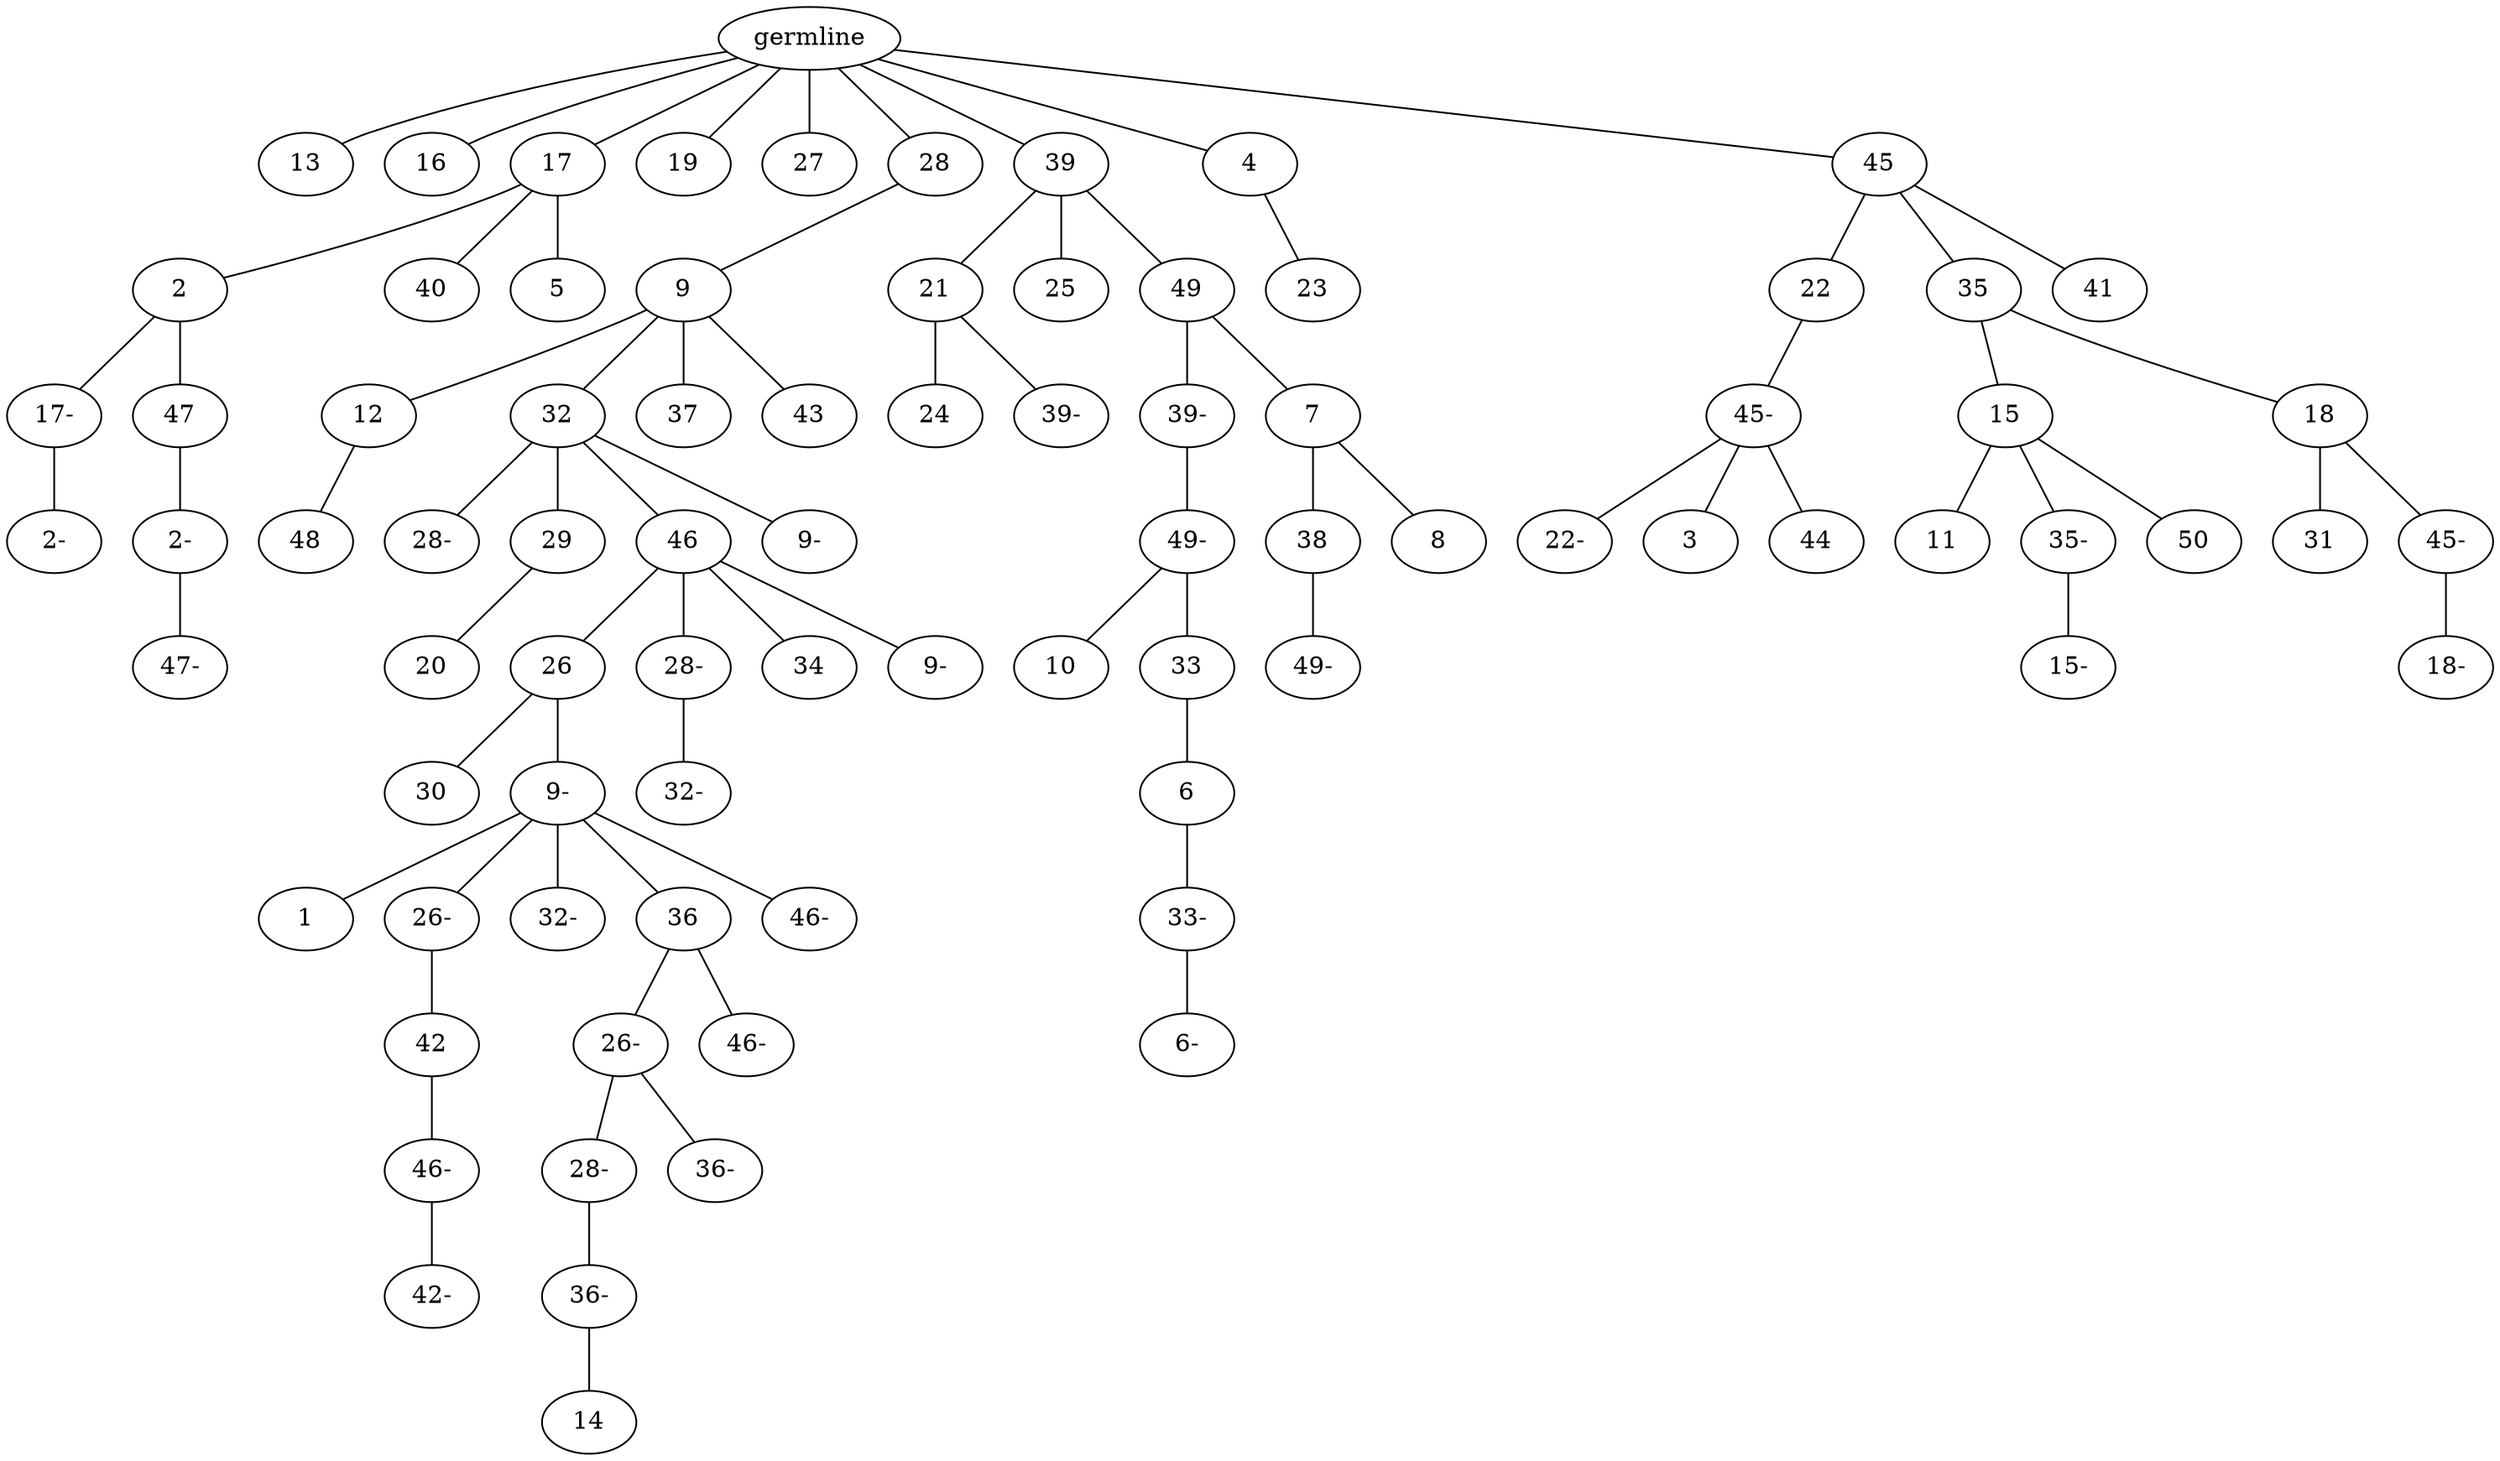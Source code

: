 graph tree {
    "140536472340320" [label="germline"];
    "140536462833120" [label="13"];
    "140536472349232" [label="16"];
    "140536472348704" [label="17"];
    "140536472349616" [label="2"];
    "140536472350288" [label="17-"];
    "140536472350624" [label="2-"];
    "140536472350048" [label="47"];
    "140536467095904" [label="2-"];
    "140536467097872" [label="47-"];
    "140536467097776" [label="40"];
    "140536472349808" [label="5"];
    "140536462832448" [label="19"];
    "140536462832304" [label="27"];
    "140536462832832" [label="28"];
    "140536462832496" [label="9"];
    "140536462833504" [label="12"];
    "140536463173376" [label="48"];
    "140536462834560" [label="32"];
    "140536462834176" [label="28-"];
    "140536462833744" [label="29"];
    "140536464920528" [label="20"];
    "140536462834608" [label="46"];
    "140536462834464" [label="26"];
    "140536462835040" [label="30"];
    "140536462835232" [label="9-"];
    "140536462835568" [label="1"];
    "140536462835616" [label="26-"];
    "140536472346928" [label="42"];
    "140536472347264" [label="46-"];
    "140536472347600" [label="42-"];
    "140536472347408" [label="32-"];
    "140536472347120" [label="36"];
    "140536472347840" [label="26-"];
    "140536472347696" [label="28-"];
    "140536472348272" [label="36-"];
    "140536472348608" [label="14"];
    "140536472348848" [label="36-"];
    "140536472349424" [label="46-"];
    "140536472349088" [label="46-"];
    "140536462834416" [label="28-"];
    "140536472348080" [label="32-"];
    "140536462835328" [label="34"];
    "140536472349136" [label="9-"];
    "140536462834368" [label="9-"];
    "140536462833792" [label="37"];
    "140536462835280" [label="43"];
    "140536462833984" [label="39"];
    "140536472349856" [label="21"];
    "140536472348800" [label="24"];
    "140536467097920" [label="39-"];
    "140536472348944" [label="25"];
    "140536467099264" [label="49"];
    "140536467096816" [label="39-"];
    "140536467098400" [label="49-"];
    "140536467097632" [label="10"];
    "140536467098592" [label="33"];
    "140536467096384" [label="6"];
    "140536467096576" [label="33-"];
    "140536467099024" [label="6-"];
    "140536467099552" [label="7"];
    "140536467096768" [label="38"];
    "140536467096048" [label="49-"];
    "140536467099504" [label="8"];
    "140536462832688" [label="4"];
    "140536467098976" [label="23"];
    "140536467096240" [label="45"];
    "140536467099072" [label="22"];
    "140536467096480" [label="45-"];
    "140536467099456" [label="22-"];
    "140536467098880" [label="3"];
    "140536467099408" [label="44"];
    "140536467098160" [label="35"];
    "140536475505424" [label="15"];
    "140536475504944" [label="11"];
    "140536475504800" [label="35-"];
    "140536475505184" [label="15-"];
    "140536475506144" [label="50"];
    "140536475506432" [label="18"];
    "140536475505856" [label="31"];
    "140536475505088" [label="45-"];
    "140536475505904" [label="18-"];
    "140536467096720" [label="41"];
    "140536472340320" -- "140536462833120";
    "140536472340320" -- "140536472349232";
    "140536472340320" -- "140536472348704";
    "140536472340320" -- "140536462832448";
    "140536472340320" -- "140536462832304";
    "140536472340320" -- "140536462832832";
    "140536472340320" -- "140536462833984";
    "140536472340320" -- "140536462832688";
    "140536472340320" -- "140536467096240";
    "140536472348704" -- "140536472349616";
    "140536472348704" -- "140536467097776";
    "140536472348704" -- "140536472349808";
    "140536472349616" -- "140536472350288";
    "140536472349616" -- "140536472350048";
    "140536472350288" -- "140536472350624";
    "140536472350048" -- "140536467095904";
    "140536467095904" -- "140536467097872";
    "140536462832832" -- "140536462832496";
    "140536462832496" -- "140536462833504";
    "140536462832496" -- "140536462834560";
    "140536462832496" -- "140536462833792";
    "140536462832496" -- "140536462835280";
    "140536462833504" -- "140536463173376";
    "140536462834560" -- "140536462834176";
    "140536462834560" -- "140536462833744";
    "140536462834560" -- "140536462834608";
    "140536462834560" -- "140536462834368";
    "140536462833744" -- "140536464920528";
    "140536462834608" -- "140536462834464";
    "140536462834608" -- "140536462834416";
    "140536462834608" -- "140536462835328";
    "140536462834608" -- "140536472349136";
    "140536462834464" -- "140536462835040";
    "140536462834464" -- "140536462835232";
    "140536462835232" -- "140536462835568";
    "140536462835232" -- "140536462835616";
    "140536462835232" -- "140536472347408";
    "140536462835232" -- "140536472347120";
    "140536462835232" -- "140536472349088";
    "140536462835616" -- "140536472346928";
    "140536472346928" -- "140536472347264";
    "140536472347264" -- "140536472347600";
    "140536472347120" -- "140536472347840";
    "140536472347120" -- "140536472349424";
    "140536472347840" -- "140536472347696";
    "140536472347840" -- "140536472348848";
    "140536472347696" -- "140536472348272";
    "140536472348272" -- "140536472348608";
    "140536462834416" -- "140536472348080";
    "140536462833984" -- "140536472349856";
    "140536462833984" -- "140536472348944";
    "140536462833984" -- "140536467099264";
    "140536472349856" -- "140536472348800";
    "140536472349856" -- "140536467097920";
    "140536467099264" -- "140536467096816";
    "140536467099264" -- "140536467099552";
    "140536467096816" -- "140536467098400";
    "140536467098400" -- "140536467097632";
    "140536467098400" -- "140536467098592";
    "140536467098592" -- "140536467096384";
    "140536467096384" -- "140536467096576";
    "140536467096576" -- "140536467099024";
    "140536467099552" -- "140536467096768";
    "140536467099552" -- "140536467099504";
    "140536467096768" -- "140536467096048";
    "140536462832688" -- "140536467098976";
    "140536467096240" -- "140536467099072";
    "140536467096240" -- "140536467098160";
    "140536467096240" -- "140536467096720";
    "140536467099072" -- "140536467096480";
    "140536467096480" -- "140536467099456";
    "140536467096480" -- "140536467098880";
    "140536467096480" -- "140536467099408";
    "140536467098160" -- "140536475505424";
    "140536467098160" -- "140536475506432";
    "140536475505424" -- "140536475504944";
    "140536475505424" -- "140536475504800";
    "140536475505424" -- "140536475506144";
    "140536475504800" -- "140536475505184";
    "140536475506432" -- "140536475505856";
    "140536475506432" -- "140536475505088";
    "140536475505088" -- "140536475505904";
}
